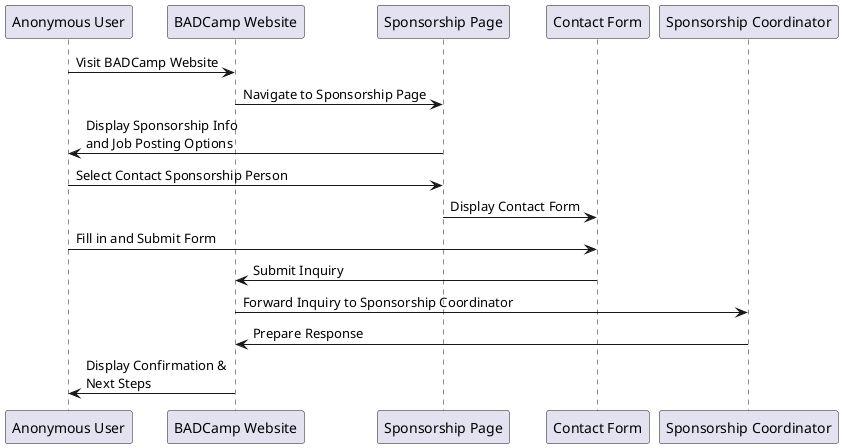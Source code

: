 @startuml
participant "Anonymous User" as user
participant "BADCamp Website" as website
participant "Sponsorship Page" as sponsorshipPage
participant "Contact Form" as contactForm
participant "Sponsorship Coordinator" as coordinator

user -> website: Visit BADCamp Website
website -> sponsorshipPage: Navigate to Sponsorship Page
sponsorshipPage -> user: Display Sponsorship Info\nand Job Posting Options
user -> sponsorshipPage: Select Contact Sponsorship Person
sponsorshipPage -> contactForm: Display Contact Form
user -> contactForm: Fill in and Submit Form
contactForm -> website: Submit Inquiry
website -> coordinator: Forward Inquiry to Sponsorship Coordinator
coordinator -> website: Prepare Response
website -> user: Display Confirmation &\nNext Steps
@enduml